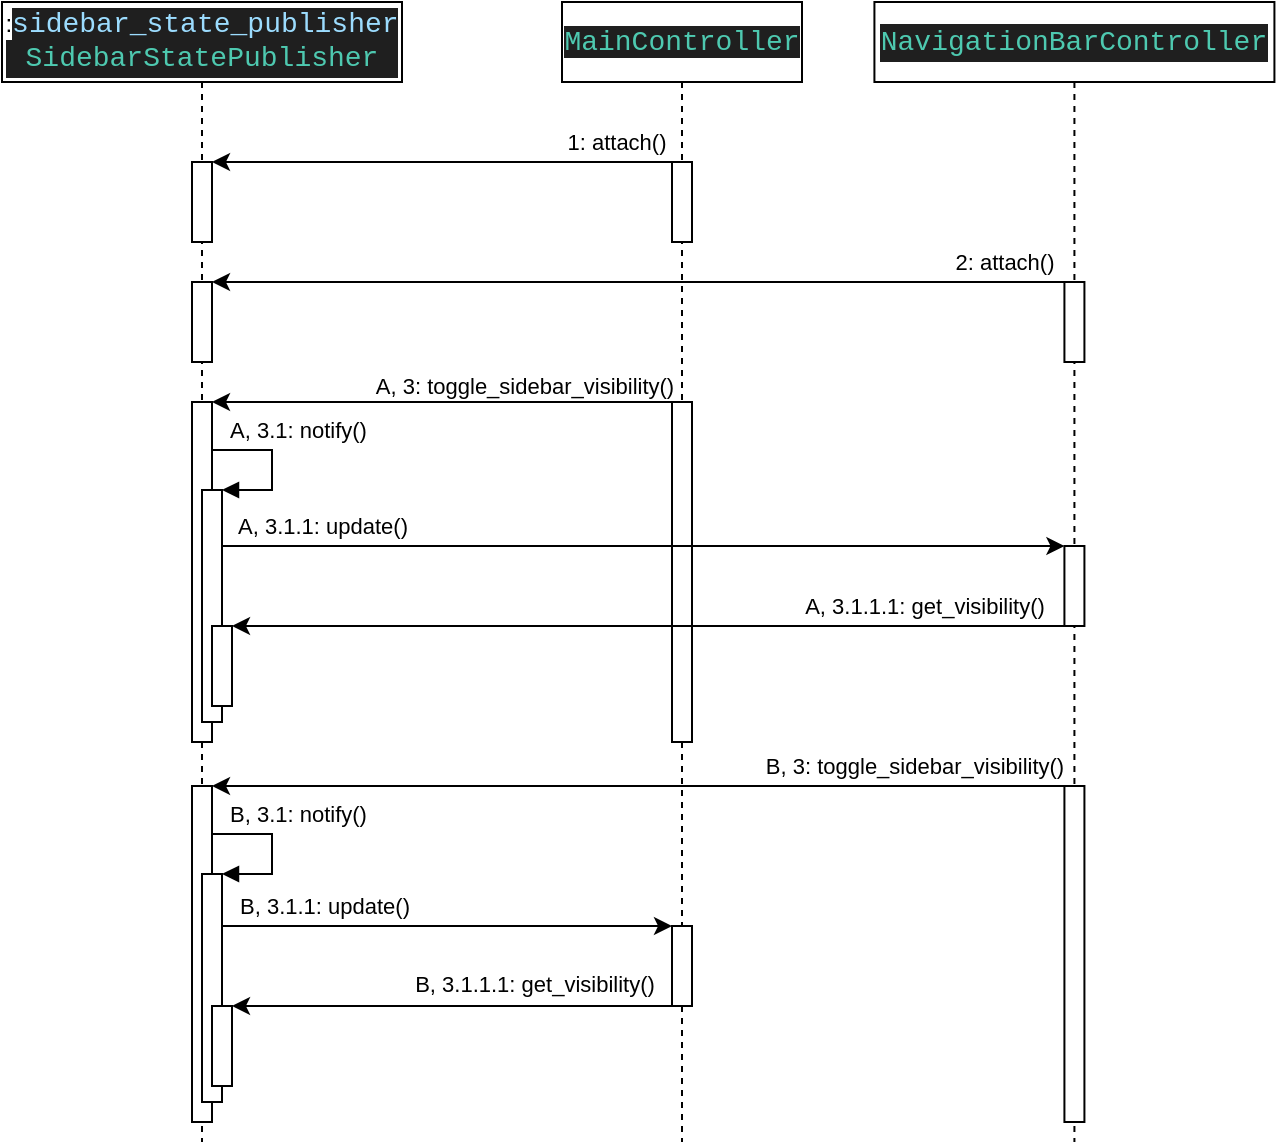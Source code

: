 <mxfile>
    <diagram id="pdsV49CAbmPCdjE4aOr1" name="Page-1">
        <mxGraphModel dx="1793" dy="984" grid="1" gridSize="10" guides="1" tooltips="1" connect="1" arrows="1" fold="1" page="1" pageScale="1" pageWidth="1169" pageHeight="827" math="0" shadow="0">
            <root>
                <mxCell id="0"/>
                <mxCell id="1" parent="0"/>
                <mxCell id="4" value="&lt;span style=&quot;color: rgb(78, 201, 176); background-color: rgb(31, 31, 31); font-family: Consolas, &amp;quot;Courier New&amp;quot;, monospace; font-size: 14px;&quot;&gt;MainController&lt;/span&gt;&lt;span style=&quot;color: rgb(156, 220, 254); background-color: rgb(31, 31, 31); font-family: Consolas, &amp;quot;Courier New&amp;quot;, monospace; font-size: 14px;&quot;&gt;&lt;br&gt;&lt;/span&gt;" style="shape=umlLifeline;perimeter=lifelinePerimeter;whiteSpace=wrap;html=1;container=1;collapsible=0;recursiveResize=0;outlineConnect=0;" vertex="1" parent="1">
                    <mxGeometry x="546" y="129" width="120" height="570" as="geometry"/>
                </mxCell>
                <mxCell id="9" value="" style="html=1;points=[];perimeter=orthogonalPerimeter;" vertex="1" parent="4">
                    <mxGeometry x="55" y="80" width="10" height="40" as="geometry"/>
                </mxCell>
                <mxCell id="16" value="" style="html=1;points=[];perimeter=orthogonalPerimeter;" vertex="1" parent="4">
                    <mxGeometry x="55" y="200" width="10" height="170" as="geometry"/>
                </mxCell>
                <mxCell id="29" style="edgeStyle=none;html=1;" edge="1" parent="4" target="27">
                    <mxGeometry relative="1" as="geometry">
                        <mxPoint x="-170" y="272" as="sourcePoint"/>
                        <Array as="points">
                            <mxPoint x="-110" y="272"/>
                            <mxPoint x="-40" y="272"/>
                        </Array>
                    </mxGeometry>
                </mxCell>
                <mxCell id="30" value="A, 3.1.1: update()" style="edgeLabel;html=1;align=center;verticalAlign=middle;resizable=0;points=[];" vertex="1" connectable="0" parent="29">
                    <mxGeometry x="-0.55" relative="1" as="geometry">
                        <mxPoint x="-45" y="-10" as="offset"/>
                    </mxGeometry>
                </mxCell>
                <mxCell id="31" style="edgeStyle=none;html=1;" edge="1" parent="4" source="27">
                    <mxGeometry relative="1" as="geometry">
                        <Array as="points">
                            <mxPoint x="-80" y="312"/>
                        </Array>
                        <mxPoint x="-165" y="312" as="targetPoint"/>
                    </mxGeometry>
                </mxCell>
                <mxCell id="32" value="A, 3.1.1.1: get_visibility()" style="edgeLabel;html=1;align=center;verticalAlign=middle;resizable=0;points=[];" vertex="1" connectable="0" parent="31">
                    <mxGeometry x="-0.478" y="2" relative="1" as="geometry">
                        <mxPoint x="38" y="-12" as="offset"/>
                    </mxGeometry>
                </mxCell>
                <mxCell id="60" value="" style="html=1;points=[];perimeter=orthogonalPerimeter;" vertex="1" parent="4">
                    <mxGeometry x="55" y="462" width="10" height="40" as="geometry"/>
                </mxCell>
                <mxCell id="69" value="B, 3.1.1.1: get_visibility()" style="edgeLabel;html=1;align=center;verticalAlign=middle;resizable=0;points=[];" vertex="1" connectable="0" parent="4">
                    <mxGeometry x="-14.001" y="491" as="geometry"/>
                </mxCell>
                <mxCell id="5" value=":&lt;span style=&quot;color: rgb(156, 220, 254); background-color: rgb(31, 31, 31); font-family: Consolas, &amp;quot;Courier New&amp;quot;, monospace; font-size: 14px;&quot;&gt;sidebar_state_publisher&lt;br&gt;&lt;/span&gt;&lt;div style=&quot;color: rgb(204, 204, 204); background-color: rgb(31, 31, 31); font-family: Consolas, &amp;quot;Courier New&amp;quot;, monospace; font-size: 14px; line-height: 19px;&quot;&gt;&lt;span style=&quot;color: #4ec9b0;&quot;&gt;SidebarStatePublisher&lt;/span&gt;&lt;/div&gt;" style="shape=umlLifeline;perimeter=lifelinePerimeter;whiteSpace=wrap;html=1;container=1;collapsible=0;recursiveResize=0;outlineConnect=0;" vertex="1" parent="1">
                    <mxGeometry x="266" y="129" width="200" height="570" as="geometry"/>
                </mxCell>
                <mxCell id="7" value="" style="html=1;points=[];perimeter=orthogonalPerimeter;" vertex="1" parent="5">
                    <mxGeometry x="95" y="80" width="10" height="40" as="geometry"/>
                </mxCell>
                <mxCell id="8" value="" style="html=1;points=[];perimeter=orthogonalPerimeter;" vertex="1" parent="5">
                    <mxGeometry x="95" y="140" width="10" height="40" as="geometry"/>
                </mxCell>
                <mxCell id="15" value="" style="html=1;points=[];perimeter=orthogonalPerimeter;" vertex="1" parent="5">
                    <mxGeometry x="95" y="200" width="10" height="170" as="geometry"/>
                </mxCell>
                <mxCell id="19" value="" style="html=1;points=[];perimeter=orthogonalPerimeter;" vertex="1" parent="5">
                    <mxGeometry x="100" y="244" width="10" height="116" as="geometry"/>
                </mxCell>
                <mxCell id="20" value="A, 3.1: notify()" style="edgeStyle=orthogonalEdgeStyle;html=1;align=left;spacingLeft=2;endArrow=block;rounded=0;entryX=1;entryY=0;" edge="1" target="19" parent="5">
                    <mxGeometry x="-0.867" y="10" relative="1" as="geometry">
                        <mxPoint x="105" y="224" as="sourcePoint"/>
                        <Array as="points">
                            <mxPoint x="135" y="224"/>
                            <mxPoint x="135" y="244"/>
                        </Array>
                        <mxPoint as="offset"/>
                    </mxGeometry>
                </mxCell>
                <mxCell id="33" value="" style="html=1;points=[];perimeter=orthogonalPerimeter;" vertex="1" parent="5">
                    <mxGeometry x="105" y="312" width="10" height="40" as="geometry"/>
                </mxCell>
                <mxCell id="52" value="" style="html=1;points=[];perimeter=orthogonalPerimeter;" vertex="1" parent="5">
                    <mxGeometry x="95" y="392" width="10" height="168" as="geometry"/>
                </mxCell>
                <mxCell id="53" value="" style="html=1;points=[];perimeter=orthogonalPerimeter;" vertex="1" parent="5">
                    <mxGeometry x="100" y="436" width="10" height="114" as="geometry"/>
                </mxCell>
                <mxCell id="54" value="B, 3.1: notify()" style="edgeStyle=orthogonalEdgeStyle;html=1;align=left;spacingLeft=2;endArrow=block;rounded=0;entryX=1;entryY=0;" edge="1" parent="5" target="53">
                    <mxGeometry x="-0.867" y="10" relative="1" as="geometry">
                        <mxPoint x="105" y="416" as="sourcePoint"/>
                        <Array as="points">
                            <mxPoint x="135" y="416"/>
                            <mxPoint x="135" y="436"/>
                        </Array>
                        <mxPoint as="offset"/>
                    </mxGeometry>
                </mxCell>
                <mxCell id="55" value="" style="html=1;points=[];perimeter=orthogonalPerimeter;" vertex="1" parent="5">
                    <mxGeometry x="105" y="502" width="10" height="40" as="geometry"/>
                </mxCell>
                <mxCell id="6" value="&lt;div style=&quot;color: rgb(204, 204, 204); background-color: rgb(31, 31, 31); font-family: Consolas, &amp;quot;Courier New&amp;quot;, monospace; font-size: 14px; line-height: 19px;&quot;&gt;&lt;span style=&quot;color: #4ec9b0;&quot;&gt;NavigationBarController&lt;/span&gt;&lt;/div&gt;" style="shape=umlLifeline;perimeter=lifelinePerimeter;whiteSpace=wrap;html=1;container=1;collapsible=0;recursiveResize=0;outlineConnect=0;" vertex="1" parent="1">
                    <mxGeometry x="702.21" y="129" width="200" height="570" as="geometry"/>
                </mxCell>
                <mxCell id="10" value="" style="html=1;points=[];perimeter=orthogonalPerimeter;" vertex="1" parent="6">
                    <mxGeometry x="95" y="140" width="10" height="40" as="geometry"/>
                </mxCell>
                <mxCell id="57" value="" style="html=1;points=[];perimeter=orthogonalPerimeter;" vertex="1" parent="6">
                    <mxGeometry x="95" y="392" width="10" height="168" as="geometry"/>
                </mxCell>
                <mxCell id="27" value="" style="html=1;points=[];perimeter=orthogonalPerimeter;" vertex="1" parent="6">
                    <mxGeometry x="95.0" y="272" width="10" height="40" as="geometry"/>
                </mxCell>
                <mxCell id="11" style="edgeStyle=none;html=1;" edge="1" parent="1" source="9" target="7">
                    <mxGeometry relative="1" as="geometry">
                        <Array as="points">
                            <mxPoint x="476" y="209"/>
                        </Array>
                    </mxGeometry>
                </mxCell>
                <mxCell id="13" value="1: attach()" style="edgeLabel;html=1;align=center;verticalAlign=middle;resizable=0;points=[];" vertex="1" connectable="0" parent="11">
                    <mxGeometry x="-0.496" relative="1" as="geometry">
                        <mxPoint x="30" y="-10" as="offset"/>
                    </mxGeometry>
                </mxCell>
                <mxCell id="12" style="edgeStyle=none;html=1;" edge="1" parent="1" source="10" target="8">
                    <mxGeometry relative="1" as="geometry">
                        <Array as="points">
                            <mxPoint x="556" y="269"/>
                        </Array>
                    </mxGeometry>
                </mxCell>
                <mxCell id="14" value="2: attach()" style="edgeLabel;html=1;align=center;verticalAlign=middle;resizable=0;points=[];" vertex="1" connectable="0" parent="12">
                    <mxGeometry x="-0.396" y="1" relative="1" as="geometry">
                        <mxPoint x="98" y="-11" as="offset"/>
                    </mxGeometry>
                </mxCell>
                <mxCell id="17" style="edgeStyle=none;html=1;" edge="1" parent="1" source="16" target="15">
                    <mxGeometry relative="1" as="geometry">
                        <Array as="points">
                            <mxPoint x="466" y="329"/>
                        </Array>
                    </mxGeometry>
                </mxCell>
                <mxCell id="18" value="A, 3: toggle_sidebar_visibility()" style="edgeLabel;html=1;align=center;verticalAlign=middle;resizable=0;points=[];" vertex="1" connectable="0" parent="17">
                    <mxGeometry x="-0.672" y="1" relative="1" as="geometry">
                        <mxPoint x="-37" y="-9" as="offset"/>
                    </mxGeometry>
                </mxCell>
                <mxCell id="58" style="edgeStyle=none;html=1;" edge="1" parent="1" source="57" target="52">
                    <mxGeometry relative="1" as="geometry">
                        <Array as="points">
                            <mxPoint x="536" y="521"/>
                        </Array>
                    </mxGeometry>
                </mxCell>
                <mxCell id="59" value="B, 3: toggle_sidebar_visibility()" style="edgeLabel;html=1;align=center;verticalAlign=middle;resizable=0;points=[];" vertex="1" connectable="0" parent="58">
                    <mxGeometry x="-0.459" y="2" relative="1" as="geometry">
                        <mxPoint x="40" y="-12" as="offset"/>
                    </mxGeometry>
                </mxCell>
                <mxCell id="61" style="edgeStyle=none;html=1;" edge="1" parent="1" source="53" target="60">
                    <mxGeometry relative="1" as="geometry">
                        <Array as="points">
                            <mxPoint x="506" y="591"/>
                        </Array>
                    </mxGeometry>
                </mxCell>
                <mxCell id="63" value="B, 3.1.1: update()" style="edgeLabel;html=1;align=center;verticalAlign=middle;resizable=0;points=[];" vertex="1" connectable="0" parent="61">
                    <mxGeometry x="-0.044" y="1" relative="1" as="geometry">
                        <mxPoint x="-57" y="-9" as="offset"/>
                    </mxGeometry>
                </mxCell>
                <mxCell id="62" style="edgeStyle=none;html=1;" edge="1" parent="1" source="60" target="55">
                    <mxGeometry relative="1" as="geometry"/>
                </mxCell>
            </root>
        </mxGraphModel>
    </diagram>
</mxfile>